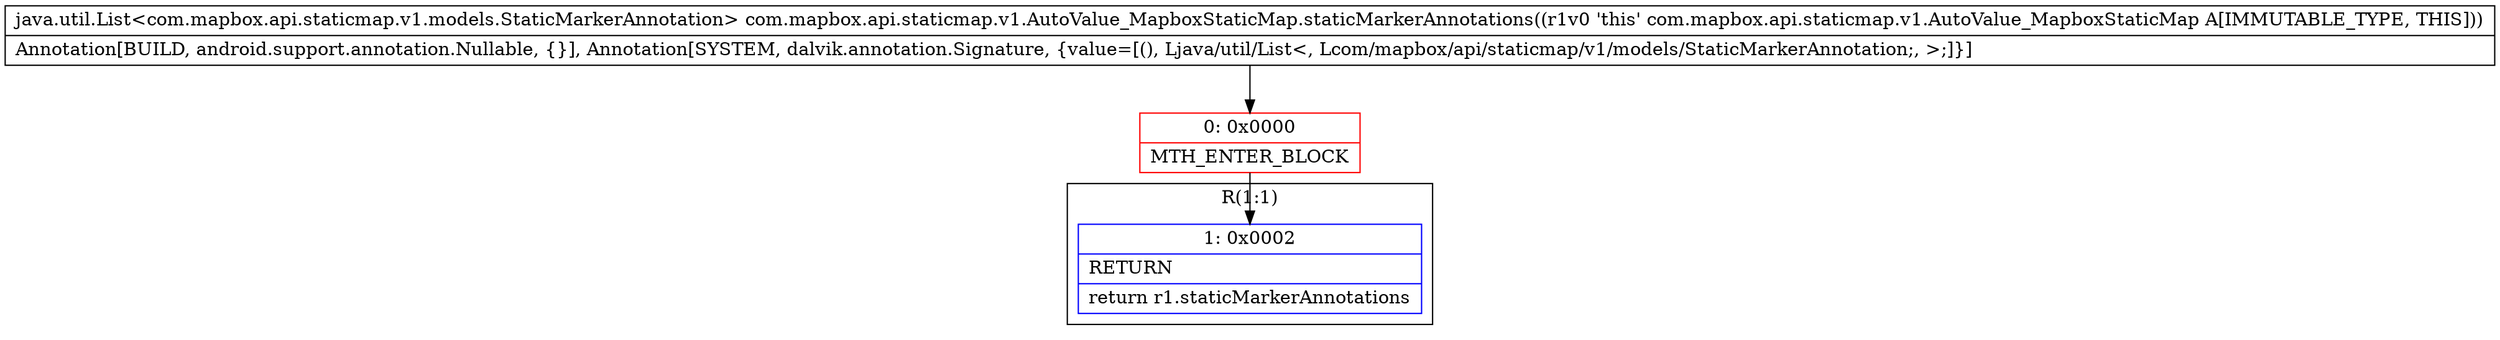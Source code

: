 digraph "CFG forcom.mapbox.api.staticmap.v1.AutoValue_MapboxStaticMap.staticMarkerAnnotations()Ljava\/util\/List;" {
subgraph cluster_Region_1673696470 {
label = "R(1:1)";
node [shape=record,color=blue];
Node_1 [shape=record,label="{1\:\ 0x0002|RETURN\l|return r1.staticMarkerAnnotations\l}"];
}
Node_0 [shape=record,color=red,label="{0\:\ 0x0000|MTH_ENTER_BLOCK\l}"];
MethodNode[shape=record,label="{java.util.List\<com.mapbox.api.staticmap.v1.models.StaticMarkerAnnotation\> com.mapbox.api.staticmap.v1.AutoValue_MapboxStaticMap.staticMarkerAnnotations((r1v0 'this' com.mapbox.api.staticmap.v1.AutoValue_MapboxStaticMap A[IMMUTABLE_TYPE, THIS]))  | Annotation[BUILD, android.support.annotation.Nullable, \{\}], Annotation[SYSTEM, dalvik.annotation.Signature, \{value=[(), Ljava\/util\/List\<, Lcom\/mapbox\/api\/staticmap\/v1\/models\/StaticMarkerAnnotation;, \>;]\}]\l}"];
MethodNode -> Node_0;
Node_0 -> Node_1;
}

